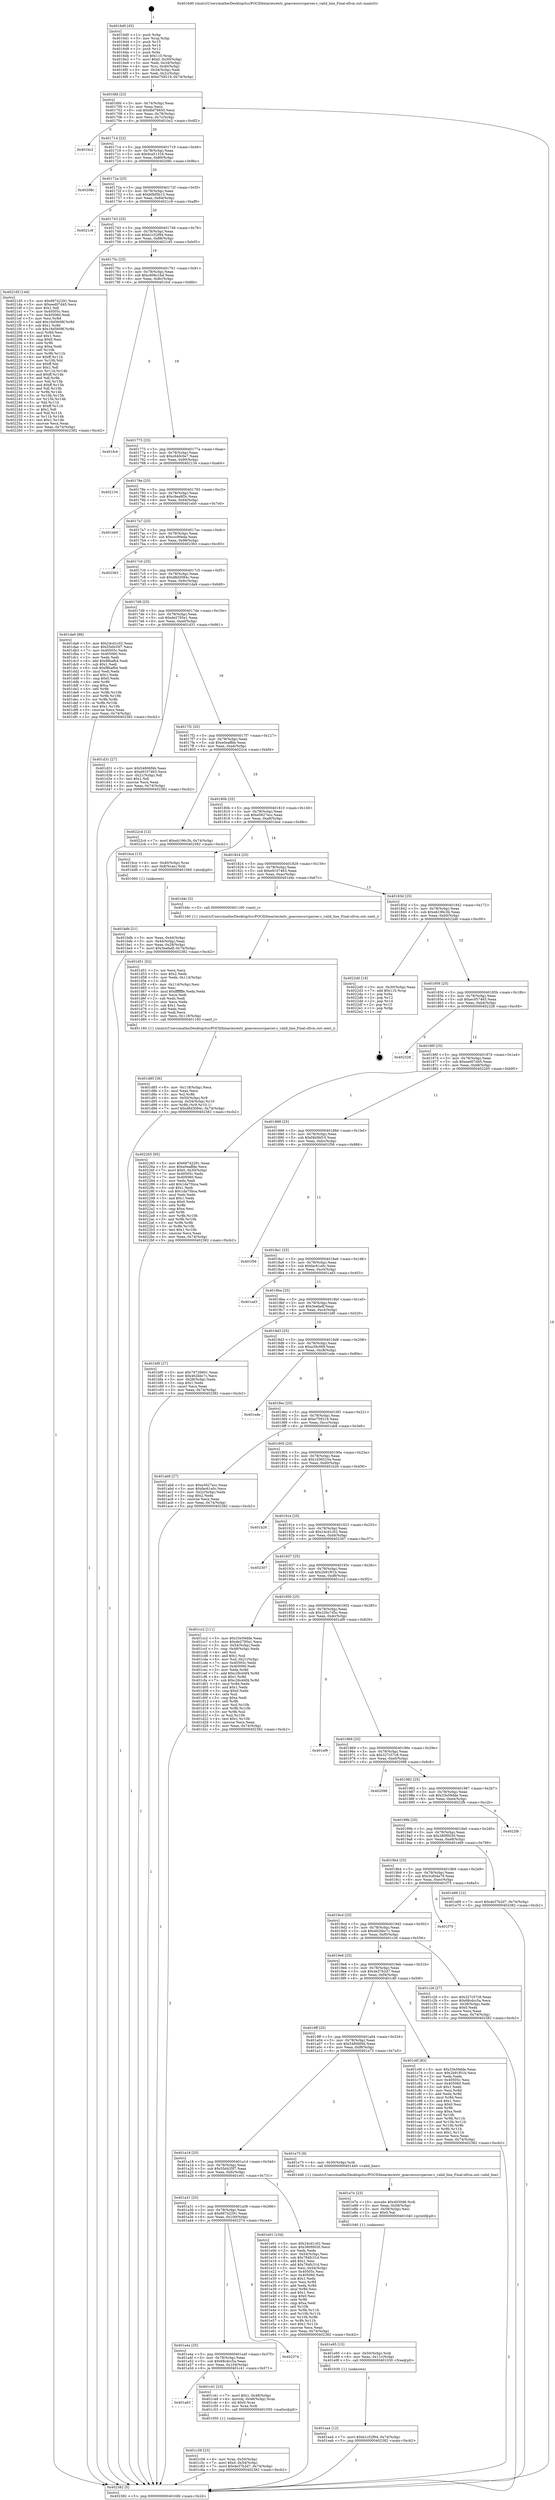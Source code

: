 digraph "0x4016d0" {
  label = "0x4016d0 (/mnt/c/Users/mathe/Desktop/tcc/POCII/binaries/extr_goaccesssrcparser.c_valid_line_Final-ollvm.out::main(0))"
  labelloc = "t"
  node[shape=record]

  Entry [label="",width=0.3,height=0.3,shape=circle,fillcolor=black,style=filled]
  "0x4016fd" [label="{
     0x4016fd [23]\l
     | [instrs]\l
     &nbsp;&nbsp;0x4016fd \<+3\>: mov -0x74(%rbp),%eax\l
     &nbsp;&nbsp;0x401700 \<+2\>: mov %eax,%ecx\l
     &nbsp;&nbsp;0x401702 \<+6\>: sub $0x8bf78650,%ecx\l
     &nbsp;&nbsp;0x401708 \<+3\>: mov %eax,-0x78(%rbp)\l
     &nbsp;&nbsp;0x40170b \<+3\>: mov %ecx,-0x7c(%rbp)\l
     &nbsp;&nbsp;0x40170e \<+6\>: je 0000000000401bc2 \<main+0x4f2\>\l
  }"]
  "0x401bc2" [label="{
     0x401bc2\l
  }", style=dashed]
  "0x401714" [label="{
     0x401714 [22]\l
     | [instrs]\l
     &nbsp;&nbsp;0x401714 \<+5\>: jmp 0000000000401719 \<main+0x49\>\l
     &nbsp;&nbsp;0x401719 \<+3\>: mov -0x78(%rbp),%eax\l
     &nbsp;&nbsp;0x40171c \<+5\>: sub $0x9ca51316,%eax\l
     &nbsp;&nbsp;0x401721 \<+3\>: mov %eax,-0x80(%rbp)\l
     &nbsp;&nbsp;0x401724 \<+6\>: je 000000000040208c \<main+0x9bc\>\l
  }"]
  Exit [label="",width=0.3,height=0.3,shape=circle,fillcolor=black,style=filled,peripheries=2]
  "0x40208c" [label="{
     0x40208c\l
  }", style=dashed]
  "0x40172a" [label="{
     0x40172a [25]\l
     | [instrs]\l
     &nbsp;&nbsp;0x40172a \<+5\>: jmp 000000000040172f \<main+0x5f\>\l
     &nbsp;&nbsp;0x40172f \<+3\>: mov -0x78(%rbp),%eax\l
     &nbsp;&nbsp;0x401732 \<+5\>: sub $0xb0bf5b13,%eax\l
     &nbsp;&nbsp;0x401737 \<+6\>: mov %eax,-0x84(%rbp)\l
     &nbsp;&nbsp;0x40173d \<+6\>: je 00000000004021c9 \<main+0xaf9\>\l
  }"]
  "0x401ea4" [label="{
     0x401ea4 [12]\l
     | [instrs]\l
     &nbsp;&nbsp;0x401ea4 \<+7\>: movl $0xb1c52f94,-0x74(%rbp)\l
     &nbsp;&nbsp;0x401eab \<+5\>: jmp 0000000000402382 \<main+0xcb2\>\l
  }"]
  "0x4021c9" [label="{
     0x4021c9\l
  }", style=dashed]
  "0x401743" [label="{
     0x401743 [25]\l
     | [instrs]\l
     &nbsp;&nbsp;0x401743 \<+5\>: jmp 0000000000401748 \<main+0x78\>\l
     &nbsp;&nbsp;0x401748 \<+3\>: mov -0x78(%rbp),%eax\l
     &nbsp;&nbsp;0x40174b \<+5\>: sub $0xb1c52f94,%eax\l
     &nbsp;&nbsp;0x401750 \<+6\>: mov %eax,-0x88(%rbp)\l
     &nbsp;&nbsp;0x401756 \<+6\>: je 00000000004021d5 \<main+0xb05\>\l
  }"]
  "0x401e95" [label="{
     0x401e95 [15]\l
     | [instrs]\l
     &nbsp;&nbsp;0x401e95 \<+4\>: mov -0x50(%rbp),%rdi\l
     &nbsp;&nbsp;0x401e99 \<+6\>: mov %eax,-0x11c(%rbp)\l
     &nbsp;&nbsp;0x401e9f \<+5\>: call 0000000000401030 \<free@plt\>\l
     | [calls]\l
     &nbsp;&nbsp;0x401030 \{1\} (unknown)\l
  }"]
  "0x4021d5" [label="{
     0x4021d5 [144]\l
     | [instrs]\l
     &nbsp;&nbsp;0x4021d5 \<+5\>: mov $0x68742291,%eax\l
     &nbsp;&nbsp;0x4021da \<+5\>: mov $0xeed07d45,%ecx\l
     &nbsp;&nbsp;0x4021df \<+2\>: mov $0x1,%dl\l
     &nbsp;&nbsp;0x4021e1 \<+7\>: mov 0x40505c,%esi\l
     &nbsp;&nbsp;0x4021e8 \<+7\>: mov 0x405060,%edi\l
     &nbsp;&nbsp;0x4021ef \<+3\>: mov %esi,%r8d\l
     &nbsp;&nbsp;0x4021f2 \<+7\>: add $0x16d5608f,%r8d\l
     &nbsp;&nbsp;0x4021f9 \<+4\>: sub $0x1,%r8d\l
     &nbsp;&nbsp;0x4021fd \<+7\>: sub $0x16d5608f,%r8d\l
     &nbsp;&nbsp;0x402204 \<+4\>: imul %r8d,%esi\l
     &nbsp;&nbsp;0x402208 \<+3\>: and $0x1,%esi\l
     &nbsp;&nbsp;0x40220b \<+3\>: cmp $0x0,%esi\l
     &nbsp;&nbsp;0x40220e \<+4\>: sete %r9b\l
     &nbsp;&nbsp;0x402212 \<+3\>: cmp $0xa,%edi\l
     &nbsp;&nbsp;0x402215 \<+4\>: setl %r10b\l
     &nbsp;&nbsp;0x402219 \<+3\>: mov %r9b,%r11b\l
     &nbsp;&nbsp;0x40221c \<+4\>: xor $0xff,%r11b\l
     &nbsp;&nbsp;0x402220 \<+3\>: mov %r10b,%bl\l
     &nbsp;&nbsp;0x402223 \<+3\>: xor $0xff,%bl\l
     &nbsp;&nbsp;0x402226 \<+3\>: xor $0x1,%dl\l
     &nbsp;&nbsp;0x402229 \<+3\>: mov %r11b,%r14b\l
     &nbsp;&nbsp;0x40222c \<+4\>: and $0xff,%r14b\l
     &nbsp;&nbsp;0x402230 \<+3\>: and %dl,%r9b\l
     &nbsp;&nbsp;0x402233 \<+3\>: mov %bl,%r15b\l
     &nbsp;&nbsp;0x402236 \<+4\>: and $0xff,%r15b\l
     &nbsp;&nbsp;0x40223a \<+3\>: and %dl,%r10b\l
     &nbsp;&nbsp;0x40223d \<+3\>: or %r9b,%r14b\l
     &nbsp;&nbsp;0x402240 \<+3\>: or %r10b,%r15b\l
     &nbsp;&nbsp;0x402243 \<+3\>: xor %r15b,%r14b\l
     &nbsp;&nbsp;0x402246 \<+3\>: or %bl,%r11b\l
     &nbsp;&nbsp;0x402249 \<+4\>: xor $0xff,%r11b\l
     &nbsp;&nbsp;0x40224d \<+3\>: or $0x1,%dl\l
     &nbsp;&nbsp;0x402250 \<+3\>: and %dl,%r11b\l
     &nbsp;&nbsp;0x402253 \<+3\>: or %r11b,%r14b\l
     &nbsp;&nbsp;0x402256 \<+4\>: test $0x1,%r14b\l
     &nbsp;&nbsp;0x40225a \<+3\>: cmovne %ecx,%eax\l
     &nbsp;&nbsp;0x40225d \<+3\>: mov %eax,-0x74(%rbp)\l
     &nbsp;&nbsp;0x402260 \<+5\>: jmp 0000000000402382 \<main+0xcb2\>\l
  }"]
  "0x40175c" [label="{
     0x40175c [25]\l
     | [instrs]\l
     &nbsp;&nbsp;0x40175c \<+5\>: jmp 0000000000401761 \<main+0x91\>\l
     &nbsp;&nbsp;0x401761 \<+3\>: mov -0x78(%rbp),%eax\l
     &nbsp;&nbsp;0x401764 \<+5\>: sub $0xc606c1bd,%eax\l
     &nbsp;&nbsp;0x401769 \<+6\>: mov %eax,-0x8c(%rbp)\l
     &nbsp;&nbsp;0x40176f \<+6\>: je 0000000000401fcd \<main+0x8fd\>\l
  }"]
  "0x401e7e" [label="{
     0x401e7e [23]\l
     | [instrs]\l
     &nbsp;&nbsp;0x401e7e \<+10\>: movabs $0x4030d6,%rdi\l
     &nbsp;&nbsp;0x401e88 \<+3\>: mov %eax,-0x58(%rbp)\l
     &nbsp;&nbsp;0x401e8b \<+3\>: mov -0x58(%rbp),%esi\l
     &nbsp;&nbsp;0x401e8e \<+2\>: mov $0x0,%al\l
     &nbsp;&nbsp;0x401e90 \<+5\>: call 0000000000401040 \<printf@plt\>\l
     | [calls]\l
     &nbsp;&nbsp;0x401040 \{1\} (unknown)\l
  }"]
  "0x401fcd" [label="{
     0x401fcd\l
  }", style=dashed]
  "0x401775" [label="{
     0x401775 [25]\l
     | [instrs]\l
     &nbsp;&nbsp;0x401775 \<+5\>: jmp 000000000040177a \<main+0xaa\>\l
     &nbsp;&nbsp;0x40177a \<+3\>: mov -0x78(%rbp),%eax\l
     &nbsp;&nbsp;0x40177d \<+5\>: sub $0xc640c0e7,%eax\l
     &nbsp;&nbsp;0x401782 \<+6\>: mov %eax,-0x90(%rbp)\l
     &nbsp;&nbsp;0x401788 \<+6\>: je 0000000000402134 \<main+0xa64\>\l
  }"]
  "0x401d85" [label="{
     0x401d85 [36]\l
     | [instrs]\l
     &nbsp;&nbsp;0x401d85 \<+6\>: mov -0x118(%rbp),%ecx\l
     &nbsp;&nbsp;0x401d8b \<+3\>: imul %eax,%ecx\l
     &nbsp;&nbsp;0x401d8e \<+3\>: mov %cl,%r8b\l
     &nbsp;&nbsp;0x401d91 \<+4\>: mov -0x50(%rbp),%r9\l
     &nbsp;&nbsp;0x401d95 \<+4\>: movslq -0x54(%rbp),%r10\l
     &nbsp;&nbsp;0x401d99 \<+4\>: mov %r8b,(%r9,%r10,1)\l
     &nbsp;&nbsp;0x401d9d \<+7\>: movl $0xd8d3084c,-0x74(%rbp)\l
     &nbsp;&nbsp;0x401da4 \<+5\>: jmp 0000000000402382 \<main+0xcb2\>\l
  }"]
  "0x402134" [label="{
     0x402134\l
  }", style=dashed]
  "0x40178e" [label="{
     0x40178e [25]\l
     | [instrs]\l
     &nbsp;&nbsp;0x40178e \<+5\>: jmp 0000000000401793 \<main+0xc3\>\l
     &nbsp;&nbsp;0x401793 \<+3\>: mov -0x78(%rbp),%eax\l
     &nbsp;&nbsp;0x401796 \<+5\>: sub $0xc9ea9f3c,%eax\l
     &nbsp;&nbsp;0x40179b \<+6\>: mov %eax,-0x94(%rbp)\l
     &nbsp;&nbsp;0x4017a1 \<+6\>: je 0000000000401eb0 \<main+0x7e0\>\l
  }"]
  "0x401d51" [label="{
     0x401d51 [52]\l
     | [instrs]\l
     &nbsp;&nbsp;0x401d51 \<+2\>: xor %ecx,%ecx\l
     &nbsp;&nbsp;0x401d53 \<+5\>: mov $0x2,%edx\l
     &nbsp;&nbsp;0x401d58 \<+6\>: mov %edx,-0x114(%rbp)\l
     &nbsp;&nbsp;0x401d5e \<+1\>: cltd\l
     &nbsp;&nbsp;0x401d5f \<+6\>: mov -0x114(%rbp),%esi\l
     &nbsp;&nbsp;0x401d65 \<+2\>: idiv %esi\l
     &nbsp;&nbsp;0x401d67 \<+6\>: imul $0xfffffffe,%edx,%edx\l
     &nbsp;&nbsp;0x401d6d \<+2\>: mov %ecx,%edi\l
     &nbsp;&nbsp;0x401d6f \<+2\>: sub %edx,%edi\l
     &nbsp;&nbsp;0x401d71 \<+2\>: mov %ecx,%edx\l
     &nbsp;&nbsp;0x401d73 \<+3\>: sub $0x1,%edx\l
     &nbsp;&nbsp;0x401d76 \<+2\>: add %edx,%edi\l
     &nbsp;&nbsp;0x401d78 \<+2\>: sub %edi,%ecx\l
     &nbsp;&nbsp;0x401d7a \<+6\>: mov %ecx,-0x118(%rbp)\l
     &nbsp;&nbsp;0x401d80 \<+5\>: call 0000000000401160 \<next_i\>\l
     | [calls]\l
     &nbsp;&nbsp;0x401160 \{1\} (/mnt/c/Users/mathe/Desktop/tcc/POCII/binaries/extr_goaccesssrcparser.c_valid_line_Final-ollvm.out::next_i)\l
  }"]
  "0x401eb0" [label="{
     0x401eb0\l
  }", style=dashed]
  "0x4017a7" [label="{
     0x4017a7 [25]\l
     | [instrs]\l
     &nbsp;&nbsp;0x4017a7 \<+5\>: jmp 00000000004017ac \<main+0xdc\>\l
     &nbsp;&nbsp;0x4017ac \<+3\>: mov -0x78(%rbp),%eax\l
     &nbsp;&nbsp;0x4017af \<+5\>: sub $0xccc90eda,%eax\l
     &nbsp;&nbsp;0x4017b4 \<+6\>: mov %eax,-0x98(%rbp)\l
     &nbsp;&nbsp;0x4017ba \<+6\>: je 0000000000402363 \<main+0xc93\>\l
  }"]
  "0x401c58" [label="{
     0x401c58 [23]\l
     | [instrs]\l
     &nbsp;&nbsp;0x401c58 \<+4\>: mov %rax,-0x50(%rbp)\l
     &nbsp;&nbsp;0x401c5c \<+7\>: movl $0x0,-0x54(%rbp)\l
     &nbsp;&nbsp;0x401c63 \<+7\>: movl $0x4e37b2d7,-0x74(%rbp)\l
     &nbsp;&nbsp;0x401c6a \<+5\>: jmp 0000000000402382 \<main+0xcb2\>\l
  }"]
  "0x402363" [label="{
     0x402363\l
  }", style=dashed]
  "0x4017c0" [label="{
     0x4017c0 [25]\l
     | [instrs]\l
     &nbsp;&nbsp;0x4017c0 \<+5\>: jmp 00000000004017c5 \<main+0xf5\>\l
     &nbsp;&nbsp;0x4017c5 \<+3\>: mov -0x78(%rbp),%eax\l
     &nbsp;&nbsp;0x4017c8 \<+5\>: sub $0xd8d3084c,%eax\l
     &nbsp;&nbsp;0x4017cd \<+6\>: mov %eax,-0x9c(%rbp)\l
     &nbsp;&nbsp;0x4017d3 \<+6\>: je 0000000000401da9 \<main+0x6d9\>\l
  }"]
  "0x401a63" [label="{
     0x401a63\l
  }", style=dashed]
  "0x401da9" [label="{
     0x401da9 [88]\l
     | [instrs]\l
     &nbsp;&nbsp;0x401da9 \<+5\>: mov $0x24cd1c02,%eax\l
     &nbsp;&nbsp;0x401dae \<+5\>: mov $0x55d435f7,%ecx\l
     &nbsp;&nbsp;0x401db3 \<+7\>: mov 0x40505c,%edx\l
     &nbsp;&nbsp;0x401dba \<+7\>: mov 0x405060,%esi\l
     &nbsp;&nbsp;0x401dc1 \<+2\>: mov %edx,%edi\l
     &nbsp;&nbsp;0x401dc3 \<+6\>: add $0xf8bafb4,%edi\l
     &nbsp;&nbsp;0x401dc9 \<+3\>: sub $0x1,%edi\l
     &nbsp;&nbsp;0x401dcc \<+6\>: sub $0xf8bafb4,%edi\l
     &nbsp;&nbsp;0x401dd2 \<+3\>: imul %edi,%edx\l
     &nbsp;&nbsp;0x401dd5 \<+3\>: and $0x1,%edx\l
     &nbsp;&nbsp;0x401dd8 \<+3\>: cmp $0x0,%edx\l
     &nbsp;&nbsp;0x401ddb \<+4\>: sete %r8b\l
     &nbsp;&nbsp;0x401ddf \<+3\>: cmp $0xa,%esi\l
     &nbsp;&nbsp;0x401de2 \<+4\>: setl %r9b\l
     &nbsp;&nbsp;0x401de6 \<+3\>: mov %r8b,%r10b\l
     &nbsp;&nbsp;0x401de9 \<+3\>: and %r9b,%r10b\l
     &nbsp;&nbsp;0x401dec \<+3\>: xor %r9b,%r8b\l
     &nbsp;&nbsp;0x401def \<+3\>: or %r8b,%r10b\l
     &nbsp;&nbsp;0x401df2 \<+4\>: test $0x1,%r10b\l
     &nbsp;&nbsp;0x401df6 \<+3\>: cmovne %ecx,%eax\l
     &nbsp;&nbsp;0x401df9 \<+3\>: mov %eax,-0x74(%rbp)\l
     &nbsp;&nbsp;0x401dfc \<+5\>: jmp 0000000000402382 \<main+0xcb2\>\l
  }"]
  "0x4017d9" [label="{
     0x4017d9 [25]\l
     | [instrs]\l
     &nbsp;&nbsp;0x4017d9 \<+5\>: jmp 00000000004017de \<main+0x10e\>\l
     &nbsp;&nbsp;0x4017de \<+3\>: mov -0x78(%rbp),%eax\l
     &nbsp;&nbsp;0x4017e1 \<+5\>: sub $0xde2795e1,%eax\l
     &nbsp;&nbsp;0x4017e6 \<+6\>: mov %eax,-0xa0(%rbp)\l
     &nbsp;&nbsp;0x4017ec \<+6\>: je 0000000000401d31 \<main+0x661\>\l
  }"]
  "0x401c41" [label="{
     0x401c41 [23]\l
     | [instrs]\l
     &nbsp;&nbsp;0x401c41 \<+7\>: movl $0x1,-0x48(%rbp)\l
     &nbsp;&nbsp;0x401c48 \<+4\>: movslq -0x48(%rbp),%rax\l
     &nbsp;&nbsp;0x401c4c \<+4\>: shl $0x0,%rax\l
     &nbsp;&nbsp;0x401c50 \<+3\>: mov %rax,%rdi\l
     &nbsp;&nbsp;0x401c53 \<+5\>: call 0000000000401050 \<malloc@plt\>\l
     | [calls]\l
     &nbsp;&nbsp;0x401050 \{1\} (unknown)\l
  }"]
  "0x401d31" [label="{
     0x401d31 [27]\l
     | [instrs]\l
     &nbsp;&nbsp;0x401d31 \<+5\>: mov $0x54806f4b,%eax\l
     &nbsp;&nbsp;0x401d36 \<+5\>: mov $0xe9107463,%ecx\l
     &nbsp;&nbsp;0x401d3b \<+3\>: mov -0x21(%rbp),%dl\l
     &nbsp;&nbsp;0x401d3e \<+3\>: test $0x1,%dl\l
     &nbsp;&nbsp;0x401d41 \<+3\>: cmovne %ecx,%eax\l
     &nbsp;&nbsp;0x401d44 \<+3\>: mov %eax,-0x74(%rbp)\l
     &nbsp;&nbsp;0x401d47 \<+5\>: jmp 0000000000402382 \<main+0xcb2\>\l
  }"]
  "0x4017f2" [label="{
     0x4017f2 [25]\l
     | [instrs]\l
     &nbsp;&nbsp;0x4017f2 \<+5\>: jmp 00000000004017f7 \<main+0x127\>\l
     &nbsp;&nbsp;0x4017f7 \<+3\>: mov -0x78(%rbp),%eax\l
     &nbsp;&nbsp;0x4017fa \<+5\>: sub $0xe0eaffde,%eax\l
     &nbsp;&nbsp;0x4017ff \<+6\>: mov %eax,-0xa4(%rbp)\l
     &nbsp;&nbsp;0x401805 \<+6\>: je 00000000004022c4 \<main+0xbf4\>\l
  }"]
  "0x401a4a" [label="{
     0x401a4a [25]\l
     | [instrs]\l
     &nbsp;&nbsp;0x401a4a \<+5\>: jmp 0000000000401a4f \<main+0x37f\>\l
     &nbsp;&nbsp;0x401a4f \<+3\>: mov -0x78(%rbp),%eax\l
     &nbsp;&nbsp;0x401a52 \<+5\>: sub $0x68cdcc5a,%eax\l
     &nbsp;&nbsp;0x401a57 \<+6\>: mov %eax,-0x104(%rbp)\l
     &nbsp;&nbsp;0x401a5d \<+6\>: je 0000000000401c41 \<main+0x571\>\l
  }"]
  "0x4022c4" [label="{
     0x4022c4 [12]\l
     | [instrs]\l
     &nbsp;&nbsp;0x4022c4 \<+7\>: movl $0xeb196c3b,-0x74(%rbp)\l
     &nbsp;&nbsp;0x4022cb \<+5\>: jmp 0000000000402382 \<main+0xcb2\>\l
  }"]
  "0x40180b" [label="{
     0x40180b [25]\l
     | [instrs]\l
     &nbsp;&nbsp;0x40180b \<+5\>: jmp 0000000000401810 \<main+0x140\>\l
     &nbsp;&nbsp;0x401810 \<+3\>: mov -0x78(%rbp),%eax\l
     &nbsp;&nbsp;0x401813 \<+5\>: sub $0xe5627ecc,%eax\l
     &nbsp;&nbsp;0x401818 \<+6\>: mov %eax,-0xa8(%rbp)\l
     &nbsp;&nbsp;0x40181e \<+6\>: je 0000000000401bce \<main+0x4fe\>\l
  }"]
  "0x402374" [label="{
     0x402374\l
  }", style=dashed]
  "0x401bce" [label="{
     0x401bce [13]\l
     | [instrs]\l
     &nbsp;&nbsp;0x401bce \<+4\>: mov -0x40(%rbp),%rax\l
     &nbsp;&nbsp;0x401bd2 \<+4\>: mov 0x8(%rax),%rdi\l
     &nbsp;&nbsp;0x401bd6 \<+5\>: call 0000000000401060 \<atoi@plt\>\l
     | [calls]\l
     &nbsp;&nbsp;0x401060 \{1\} (unknown)\l
  }"]
  "0x401824" [label="{
     0x401824 [25]\l
     | [instrs]\l
     &nbsp;&nbsp;0x401824 \<+5\>: jmp 0000000000401829 \<main+0x159\>\l
     &nbsp;&nbsp;0x401829 \<+3\>: mov -0x78(%rbp),%eax\l
     &nbsp;&nbsp;0x40182c \<+5\>: sub $0xe9107463,%eax\l
     &nbsp;&nbsp;0x401831 \<+6\>: mov %eax,-0xac(%rbp)\l
     &nbsp;&nbsp;0x401837 \<+6\>: je 0000000000401d4c \<main+0x67c\>\l
  }"]
  "0x401a31" [label="{
     0x401a31 [25]\l
     | [instrs]\l
     &nbsp;&nbsp;0x401a31 \<+5\>: jmp 0000000000401a36 \<main+0x366\>\l
     &nbsp;&nbsp;0x401a36 \<+3\>: mov -0x78(%rbp),%eax\l
     &nbsp;&nbsp;0x401a39 \<+5\>: sub $0x68742291,%eax\l
     &nbsp;&nbsp;0x401a3e \<+6\>: mov %eax,-0x100(%rbp)\l
     &nbsp;&nbsp;0x401a44 \<+6\>: je 0000000000402374 \<main+0xca4\>\l
  }"]
  "0x401d4c" [label="{
     0x401d4c [5]\l
     | [instrs]\l
     &nbsp;&nbsp;0x401d4c \<+5\>: call 0000000000401160 \<next_i\>\l
     | [calls]\l
     &nbsp;&nbsp;0x401160 \{1\} (/mnt/c/Users/mathe/Desktop/tcc/POCII/binaries/extr_goaccesssrcparser.c_valid_line_Final-ollvm.out::next_i)\l
  }"]
  "0x40183d" [label="{
     0x40183d [25]\l
     | [instrs]\l
     &nbsp;&nbsp;0x40183d \<+5\>: jmp 0000000000401842 \<main+0x172\>\l
     &nbsp;&nbsp;0x401842 \<+3\>: mov -0x78(%rbp),%eax\l
     &nbsp;&nbsp;0x401845 \<+5\>: sub $0xeb196c3b,%eax\l
     &nbsp;&nbsp;0x40184a \<+6\>: mov %eax,-0xb0(%rbp)\l
     &nbsp;&nbsp;0x401850 \<+6\>: je 00000000004022d0 \<main+0xc00\>\l
  }"]
  "0x401e01" [label="{
     0x401e01 [104]\l
     | [instrs]\l
     &nbsp;&nbsp;0x401e01 \<+5\>: mov $0x24cd1c02,%eax\l
     &nbsp;&nbsp;0x401e06 \<+5\>: mov $0x380f0030,%ecx\l
     &nbsp;&nbsp;0x401e0b \<+2\>: xor %edx,%edx\l
     &nbsp;&nbsp;0x401e0d \<+3\>: mov -0x54(%rbp),%esi\l
     &nbsp;&nbsp;0x401e10 \<+6\>: sub $0x784fc31d,%esi\l
     &nbsp;&nbsp;0x401e16 \<+3\>: add $0x1,%esi\l
     &nbsp;&nbsp;0x401e19 \<+6\>: add $0x784fc31d,%esi\l
     &nbsp;&nbsp;0x401e1f \<+3\>: mov %esi,-0x54(%rbp)\l
     &nbsp;&nbsp;0x401e22 \<+7\>: mov 0x40505c,%esi\l
     &nbsp;&nbsp;0x401e29 \<+7\>: mov 0x405060,%edi\l
     &nbsp;&nbsp;0x401e30 \<+3\>: sub $0x1,%edx\l
     &nbsp;&nbsp;0x401e33 \<+3\>: mov %esi,%r8d\l
     &nbsp;&nbsp;0x401e36 \<+3\>: add %edx,%r8d\l
     &nbsp;&nbsp;0x401e39 \<+4\>: imul %r8d,%esi\l
     &nbsp;&nbsp;0x401e3d \<+3\>: and $0x1,%esi\l
     &nbsp;&nbsp;0x401e40 \<+3\>: cmp $0x0,%esi\l
     &nbsp;&nbsp;0x401e43 \<+4\>: sete %r9b\l
     &nbsp;&nbsp;0x401e47 \<+3\>: cmp $0xa,%edi\l
     &nbsp;&nbsp;0x401e4a \<+4\>: setl %r10b\l
     &nbsp;&nbsp;0x401e4e \<+3\>: mov %r9b,%r11b\l
     &nbsp;&nbsp;0x401e51 \<+3\>: and %r10b,%r11b\l
     &nbsp;&nbsp;0x401e54 \<+3\>: xor %r10b,%r9b\l
     &nbsp;&nbsp;0x401e57 \<+3\>: or %r9b,%r11b\l
     &nbsp;&nbsp;0x401e5a \<+4\>: test $0x1,%r11b\l
     &nbsp;&nbsp;0x401e5e \<+3\>: cmovne %ecx,%eax\l
     &nbsp;&nbsp;0x401e61 \<+3\>: mov %eax,-0x74(%rbp)\l
     &nbsp;&nbsp;0x401e64 \<+5\>: jmp 0000000000402382 \<main+0xcb2\>\l
  }"]
  "0x4022d0" [label="{
     0x4022d0 [19]\l
     | [instrs]\l
     &nbsp;&nbsp;0x4022d0 \<+3\>: mov -0x30(%rbp),%eax\l
     &nbsp;&nbsp;0x4022d3 \<+7\>: add $0x110,%rsp\l
     &nbsp;&nbsp;0x4022da \<+1\>: pop %rbx\l
     &nbsp;&nbsp;0x4022db \<+2\>: pop %r12\l
     &nbsp;&nbsp;0x4022dd \<+2\>: pop %r14\l
     &nbsp;&nbsp;0x4022df \<+2\>: pop %r15\l
     &nbsp;&nbsp;0x4022e1 \<+1\>: pop %rbp\l
     &nbsp;&nbsp;0x4022e2 \<+1\>: ret\l
  }"]
  "0x401856" [label="{
     0x401856 [25]\l
     | [instrs]\l
     &nbsp;&nbsp;0x401856 \<+5\>: jmp 000000000040185b \<main+0x18b\>\l
     &nbsp;&nbsp;0x40185b \<+3\>: mov -0x78(%rbp),%eax\l
     &nbsp;&nbsp;0x40185e \<+5\>: sub $0xec057465,%eax\l
     &nbsp;&nbsp;0x401863 \<+6\>: mov %eax,-0xb4(%rbp)\l
     &nbsp;&nbsp;0x401869 \<+6\>: je 0000000000402328 \<main+0xc58\>\l
  }"]
  "0x401a18" [label="{
     0x401a18 [25]\l
     | [instrs]\l
     &nbsp;&nbsp;0x401a18 \<+5\>: jmp 0000000000401a1d \<main+0x34d\>\l
     &nbsp;&nbsp;0x401a1d \<+3\>: mov -0x78(%rbp),%eax\l
     &nbsp;&nbsp;0x401a20 \<+5\>: sub $0x55d435f7,%eax\l
     &nbsp;&nbsp;0x401a25 \<+6\>: mov %eax,-0xfc(%rbp)\l
     &nbsp;&nbsp;0x401a2b \<+6\>: je 0000000000401e01 \<main+0x731\>\l
  }"]
  "0x402328" [label="{
     0x402328\l
  }", style=dashed]
  "0x40186f" [label="{
     0x40186f [25]\l
     | [instrs]\l
     &nbsp;&nbsp;0x40186f \<+5\>: jmp 0000000000401874 \<main+0x1a4\>\l
     &nbsp;&nbsp;0x401874 \<+3\>: mov -0x78(%rbp),%eax\l
     &nbsp;&nbsp;0x401877 \<+5\>: sub $0xeed07d45,%eax\l
     &nbsp;&nbsp;0x40187c \<+6\>: mov %eax,-0xb8(%rbp)\l
     &nbsp;&nbsp;0x401882 \<+6\>: je 0000000000402265 \<main+0xb95\>\l
  }"]
  "0x401e75" [label="{
     0x401e75 [9]\l
     | [instrs]\l
     &nbsp;&nbsp;0x401e75 \<+4\>: mov -0x50(%rbp),%rdi\l
     &nbsp;&nbsp;0x401e79 \<+5\>: call 0000000000401440 \<valid_line\>\l
     | [calls]\l
     &nbsp;&nbsp;0x401440 \{1\} (/mnt/c/Users/mathe/Desktop/tcc/POCII/binaries/extr_goaccesssrcparser.c_valid_line_Final-ollvm.out::valid_line)\l
  }"]
  "0x402265" [label="{
     0x402265 [95]\l
     | [instrs]\l
     &nbsp;&nbsp;0x402265 \<+5\>: mov $0x68742291,%eax\l
     &nbsp;&nbsp;0x40226a \<+5\>: mov $0xe0eaffde,%ecx\l
     &nbsp;&nbsp;0x40226f \<+7\>: movl $0x0,-0x30(%rbp)\l
     &nbsp;&nbsp;0x402276 \<+7\>: mov 0x40505c,%edx\l
     &nbsp;&nbsp;0x40227d \<+7\>: mov 0x405060,%esi\l
     &nbsp;&nbsp;0x402284 \<+2\>: mov %edx,%edi\l
     &nbsp;&nbsp;0x402286 \<+6\>: add $0x1da75bca,%edi\l
     &nbsp;&nbsp;0x40228c \<+3\>: sub $0x1,%edi\l
     &nbsp;&nbsp;0x40228f \<+6\>: sub $0x1da75bca,%edi\l
     &nbsp;&nbsp;0x402295 \<+3\>: imul %edi,%edx\l
     &nbsp;&nbsp;0x402298 \<+3\>: and $0x1,%edx\l
     &nbsp;&nbsp;0x40229b \<+3\>: cmp $0x0,%edx\l
     &nbsp;&nbsp;0x40229e \<+4\>: sete %r8b\l
     &nbsp;&nbsp;0x4022a2 \<+3\>: cmp $0xa,%esi\l
     &nbsp;&nbsp;0x4022a5 \<+4\>: setl %r9b\l
     &nbsp;&nbsp;0x4022a9 \<+3\>: mov %r8b,%r10b\l
     &nbsp;&nbsp;0x4022ac \<+3\>: and %r9b,%r10b\l
     &nbsp;&nbsp;0x4022af \<+3\>: xor %r9b,%r8b\l
     &nbsp;&nbsp;0x4022b2 \<+3\>: or %r8b,%r10b\l
     &nbsp;&nbsp;0x4022b5 \<+4\>: test $0x1,%r10b\l
     &nbsp;&nbsp;0x4022b9 \<+3\>: cmovne %ecx,%eax\l
     &nbsp;&nbsp;0x4022bc \<+3\>: mov %eax,-0x74(%rbp)\l
     &nbsp;&nbsp;0x4022bf \<+5\>: jmp 0000000000402382 \<main+0xcb2\>\l
  }"]
  "0x401888" [label="{
     0x401888 [25]\l
     | [instrs]\l
     &nbsp;&nbsp;0x401888 \<+5\>: jmp 000000000040188d \<main+0x1bd\>\l
     &nbsp;&nbsp;0x40188d \<+3\>: mov -0x78(%rbp),%eax\l
     &nbsp;&nbsp;0x401890 \<+5\>: sub $0xf4b0bf10,%eax\l
     &nbsp;&nbsp;0x401895 \<+6\>: mov %eax,-0xbc(%rbp)\l
     &nbsp;&nbsp;0x40189b \<+6\>: je 0000000000401f56 \<main+0x886\>\l
  }"]
  "0x4019ff" [label="{
     0x4019ff [25]\l
     | [instrs]\l
     &nbsp;&nbsp;0x4019ff \<+5\>: jmp 0000000000401a04 \<main+0x334\>\l
     &nbsp;&nbsp;0x401a04 \<+3\>: mov -0x78(%rbp),%eax\l
     &nbsp;&nbsp;0x401a07 \<+5\>: sub $0x54806f4b,%eax\l
     &nbsp;&nbsp;0x401a0c \<+6\>: mov %eax,-0xf8(%rbp)\l
     &nbsp;&nbsp;0x401a12 \<+6\>: je 0000000000401e75 \<main+0x7a5\>\l
  }"]
  "0x401f56" [label="{
     0x401f56\l
  }", style=dashed]
  "0x4018a1" [label="{
     0x4018a1 [25]\l
     | [instrs]\l
     &nbsp;&nbsp;0x4018a1 \<+5\>: jmp 00000000004018a6 \<main+0x1d6\>\l
     &nbsp;&nbsp;0x4018a6 \<+3\>: mov -0x78(%rbp),%eax\l
     &nbsp;&nbsp;0x4018a9 \<+5\>: sub $0xfac61a0c,%eax\l
     &nbsp;&nbsp;0x4018ae \<+6\>: mov %eax,-0xc0(%rbp)\l
     &nbsp;&nbsp;0x4018b4 \<+6\>: je 0000000000401ad3 \<main+0x403\>\l
  }"]
  "0x401c6f" [label="{
     0x401c6f [83]\l
     | [instrs]\l
     &nbsp;&nbsp;0x401c6f \<+5\>: mov $0x33e59dde,%eax\l
     &nbsp;&nbsp;0x401c74 \<+5\>: mov $0x2b91f01b,%ecx\l
     &nbsp;&nbsp;0x401c79 \<+2\>: xor %edx,%edx\l
     &nbsp;&nbsp;0x401c7b \<+7\>: mov 0x40505c,%esi\l
     &nbsp;&nbsp;0x401c82 \<+7\>: mov 0x405060,%edi\l
     &nbsp;&nbsp;0x401c89 \<+3\>: sub $0x1,%edx\l
     &nbsp;&nbsp;0x401c8c \<+3\>: mov %esi,%r8d\l
     &nbsp;&nbsp;0x401c8f \<+3\>: add %edx,%r8d\l
     &nbsp;&nbsp;0x401c92 \<+4\>: imul %r8d,%esi\l
     &nbsp;&nbsp;0x401c96 \<+3\>: and $0x1,%esi\l
     &nbsp;&nbsp;0x401c99 \<+3\>: cmp $0x0,%esi\l
     &nbsp;&nbsp;0x401c9c \<+4\>: sete %r9b\l
     &nbsp;&nbsp;0x401ca0 \<+3\>: cmp $0xa,%edi\l
     &nbsp;&nbsp;0x401ca3 \<+4\>: setl %r10b\l
     &nbsp;&nbsp;0x401ca7 \<+3\>: mov %r9b,%r11b\l
     &nbsp;&nbsp;0x401caa \<+3\>: and %r10b,%r11b\l
     &nbsp;&nbsp;0x401cad \<+3\>: xor %r10b,%r9b\l
     &nbsp;&nbsp;0x401cb0 \<+3\>: or %r9b,%r11b\l
     &nbsp;&nbsp;0x401cb3 \<+4\>: test $0x1,%r11b\l
     &nbsp;&nbsp;0x401cb7 \<+3\>: cmovne %ecx,%eax\l
     &nbsp;&nbsp;0x401cba \<+3\>: mov %eax,-0x74(%rbp)\l
     &nbsp;&nbsp;0x401cbd \<+5\>: jmp 0000000000402382 \<main+0xcb2\>\l
  }"]
  "0x401ad3" [label="{
     0x401ad3\l
  }", style=dashed]
  "0x4018ba" [label="{
     0x4018ba [25]\l
     | [instrs]\l
     &nbsp;&nbsp;0x4018ba \<+5\>: jmp 00000000004018bf \<main+0x1ef\>\l
     &nbsp;&nbsp;0x4018bf \<+3\>: mov -0x78(%rbp),%eax\l
     &nbsp;&nbsp;0x4018c2 \<+5\>: sub $0x3eefadf,%eax\l
     &nbsp;&nbsp;0x4018c7 \<+6\>: mov %eax,-0xc4(%rbp)\l
     &nbsp;&nbsp;0x4018cd \<+6\>: je 0000000000401bf0 \<main+0x520\>\l
  }"]
  "0x4019e6" [label="{
     0x4019e6 [25]\l
     | [instrs]\l
     &nbsp;&nbsp;0x4019e6 \<+5\>: jmp 00000000004019eb \<main+0x31b\>\l
     &nbsp;&nbsp;0x4019eb \<+3\>: mov -0x78(%rbp),%eax\l
     &nbsp;&nbsp;0x4019ee \<+5\>: sub $0x4e37b2d7,%eax\l
     &nbsp;&nbsp;0x4019f3 \<+6\>: mov %eax,-0xf4(%rbp)\l
     &nbsp;&nbsp;0x4019f9 \<+6\>: je 0000000000401c6f \<main+0x59f\>\l
  }"]
  "0x401bf0" [label="{
     0x401bf0 [27]\l
     | [instrs]\l
     &nbsp;&nbsp;0x401bf0 \<+5\>: mov $0x79726601,%eax\l
     &nbsp;&nbsp;0x401bf5 \<+5\>: mov $0x462bbc7c,%ecx\l
     &nbsp;&nbsp;0x401bfa \<+3\>: mov -0x28(%rbp),%edx\l
     &nbsp;&nbsp;0x401bfd \<+3\>: cmp $0x1,%edx\l
     &nbsp;&nbsp;0x401c00 \<+3\>: cmovl %ecx,%eax\l
     &nbsp;&nbsp;0x401c03 \<+3\>: mov %eax,-0x74(%rbp)\l
     &nbsp;&nbsp;0x401c06 \<+5\>: jmp 0000000000402382 \<main+0xcb2\>\l
  }"]
  "0x4018d3" [label="{
     0x4018d3 [25]\l
     | [instrs]\l
     &nbsp;&nbsp;0x4018d3 \<+5\>: jmp 00000000004018d8 \<main+0x208\>\l
     &nbsp;&nbsp;0x4018d8 \<+3\>: mov -0x78(%rbp),%eax\l
     &nbsp;&nbsp;0x4018db \<+5\>: sub $0xa39c069,%eax\l
     &nbsp;&nbsp;0x4018e0 \<+6\>: mov %eax,-0xc8(%rbp)\l
     &nbsp;&nbsp;0x4018e6 \<+6\>: je 0000000000401ede \<main+0x80e\>\l
  }"]
  "0x401c26" [label="{
     0x401c26 [27]\l
     | [instrs]\l
     &nbsp;&nbsp;0x401c26 \<+5\>: mov $0x327c57c8,%eax\l
     &nbsp;&nbsp;0x401c2b \<+5\>: mov $0x68cdcc5a,%ecx\l
     &nbsp;&nbsp;0x401c30 \<+3\>: mov -0x28(%rbp),%edx\l
     &nbsp;&nbsp;0x401c33 \<+3\>: cmp $0x0,%edx\l
     &nbsp;&nbsp;0x401c36 \<+3\>: cmove %ecx,%eax\l
     &nbsp;&nbsp;0x401c39 \<+3\>: mov %eax,-0x74(%rbp)\l
     &nbsp;&nbsp;0x401c3c \<+5\>: jmp 0000000000402382 \<main+0xcb2\>\l
  }"]
  "0x401ede" [label="{
     0x401ede\l
  }", style=dashed]
  "0x4018ec" [label="{
     0x4018ec [25]\l
     | [instrs]\l
     &nbsp;&nbsp;0x4018ec \<+5\>: jmp 00000000004018f1 \<main+0x221\>\l
     &nbsp;&nbsp;0x4018f1 \<+3\>: mov -0x78(%rbp),%eax\l
     &nbsp;&nbsp;0x4018f4 \<+5\>: sub $0xe759219,%eax\l
     &nbsp;&nbsp;0x4018f9 \<+6\>: mov %eax,-0xcc(%rbp)\l
     &nbsp;&nbsp;0x4018ff \<+6\>: je 0000000000401ab8 \<main+0x3e8\>\l
  }"]
  "0x4019cd" [label="{
     0x4019cd [25]\l
     | [instrs]\l
     &nbsp;&nbsp;0x4019cd \<+5\>: jmp 00000000004019d2 \<main+0x302\>\l
     &nbsp;&nbsp;0x4019d2 \<+3\>: mov -0x78(%rbp),%eax\l
     &nbsp;&nbsp;0x4019d5 \<+5\>: sub $0x462bbc7c,%eax\l
     &nbsp;&nbsp;0x4019da \<+6\>: mov %eax,-0xf0(%rbp)\l
     &nbsp;&nbsp;0x4019e0 \<+6\>: je 0000000000401c26 \<main+0x556\>\l
  }"]
  "0x401ab8" [label="{
     0x401ab8 [27]\l
     | [instrs]\l
     &nbsp;&nbsp;0x401ab8 \<+5\>: mov $0xe5627ecc,%eax\l
     &nbsp;&nbsp;0x401abd \<+5\>: mov $0xfac61a0c,%ecx\l
     &nbsp;&nbsp;0x401ac2 \<+3\>: mov -0x2c(%rbp),%edx\l
     &nbsp;&nbsp;0x401ac5 \<+3\>: cmp $0x2,%edx\l
     &nbsp;&nbsp;0x401ac8 \<+3\>: cmovne %ecx,%eax\l
     &nbsp;&nbsp;0x401acb \<+3\>: mov %eax,-0x74(%rbp)\l
     &nbsp;&nbsp;0x401ace \<+5\>: jmp 0000000000402382 \<main+0xcb2\>\l
  }"]
  "0x401905" [label="{
     0x401905 [25]\l
     | [instrs]\l
     &nbsp;&nbsp;0x401905 \<+5\>: jmp 000000000040190a \<main+0x23a\>\l
     &nbsp;&nbsp;0x40190a \<+3\>: mov -0x78(%rbp),%eax\l
     &nbsp;&nbsp;0x40190d \<+5\>: sub $0x1d36510a,%eax\l
     &nbsp;&nbsp;0x401912 \<+6\>: mov %eax,-0xd0(%rbp)\l
     &nbsp;&nbsp;0x401918 \<+6\>: je 0000000000401b26 \<main+0x456\>\l
  }"]
  "0x402382" [label="{
     0x402382 [5]\l
     | [instrs]\l
     &nbsp;&nbsp;0x402382 \<+5\>: jmp 00000000004016fd \<main+0x2d\>\l
  }"]
  "0x4016d0" [label="{
     0x4016d0 [45]\l
     | [instrs]\l
     &nbsp;&nbsp;0x4016d0 \<+1\>: push %rbp\l
     &nbsp;&nbsp;0x4016d1 \<+3\>: mov %rsp,%rbp\l
     &nbsp;&nbsp;0x4016d4 \<+2\>: push %r15\l
     &nbsp;&nbsp;0x4016d6 \<+2\>: push %r14\l
     &nbsp;&nbsp;0x4016d8 \<+2\>: push %r12\l
     &nbsp;&nbsp;0x4016da \<+1\>: push %rbx\l
     &nbsp;&nbsp;0x4016db \<+7\>: sub $0x110,%rsp\l
     &nbsp;&nbsp;0x4016e2 \<+7\>: movl $0x0,-0x30(%rbp)\l
     &nbsp;&nbsp;0x4016e9 \<+3\>: mov %edi,-0x34(%rbp)\l
     &nbsp;&nbsp;0x4016ec \<+4\>: mov %rsi,-0x40(%rbp)\l
     &nbsp;&nbsp;0x4016f0 \<+3\>: mov -0x34(%rbp),%edi\l
     &nbsp;&nbsp;0x4016f3 \<+3\>: mov %edi,-0x2c(%rbp)\l
     &nbsp;&nbsp;0x4016f6 \<+7\>: movl $0xe759219,-0x74(%rbp)\l
  }"]
  "0x401bdb" [label="{
     0x401bdb [21]\l
     | [instrs]\l
     &nbsp;&nbsp;0x401bdb \<+3\>: mov %eax,-0x44(%rbp)\l
     &nbsp;&nbsp;0x401bde \<+3\>: mov -0x44(%rbp),%eax\l
     &nbsp;&nbsp;0x401be1 \<+3\>: mov %eax,-0x28(%rbp)\l
     &nbsp;&nbsp;0x401be4 \<+7\>: movl $0x3eefadf,-0x74(%rbp)\l
     &nbsp;&nbsp;0x401beb \<+5\>: jmp 0000000000402382 \<main+0xcb2\>\l
  }"]
  "0x401f75" [label="{
     0x401f75\l
  }", style=dashed]
  "0x401b26" [label="{
     0x401b26\l
  }", style=dashed]
  "0x40191e" [label="{
     0x40191e [25]\l
     | [instrs]\l
     &nbsp;&nbsp;0x40191e \<+5\>: jmp 0000000000401923 \<main+0x253\>\l
     &nbsp;&nbsp;0x401923 \<+3\>: mov -0x78(%rbp),%eax\l
     &nbsp;&nbsp;0x401926 \<+5\>: sub $0x24cd1c02,%eax\l
     &nbsp;&nbsp;0x40192b \<+6\>: mov %eax,-0xd4(%rbp)\l
     &nbsp;&nbsp;0x401931 \<+6\>: je 0000000000402307 \<main+0xc37\>\l
  }"]
  "0x4019b4" [label="{
     0x4019b4 [25]\l
     | [instrs]\l
     &nbsp;&nbsp;0x4019b4 \<+5\>: jmp 00000000004019b9 \<main+0x2e9\>\l
     &nbsp;&nbsp;0x4019b9 \<+3\>: mov -0x78(%rbp),%eax\l
     &nbsp;&nbsp;0x4019bc \<+5\>: sub $0x3cd04a79,%eax\l
     &nbsp;&nbsp;0x4019c1 \<+6\>: mov %eax,-0xec(%rbp)\l
     &nbsp;&nbsp;0x4019c7 \<+6\>: je 0000000000401f75 \<main+0x8a5\>\l
  }"]
  "0x402307" [label="{
     0x402307\l
  }", style=dashed]
  "0x401937" [label="{
     0x401937 [25]\l
     | [instrs]\l
     &nbsp;&nbsp;0x401937 \<+5\>: jmp 000000000040193c \<main+0x26c\>\l
     &nbsp;&nbsp;0x40193c \<+3\>: mov -0x78(%rbp),%eax\l
     &nbsp;&nbsp;0x40193f \<+5\>: sub $0x2b91f01b,%eax\l
     &nbsp;&nbsp;0x401944 \<+6\>: mov %eax,-0xd8(%rbp)\l
     &nbsp;&nbsp;0x40194a \<+6\>: je 0000000000401cc2 \<main+0x5f2\>\l
  }"]
  "0x401e69" [label="{
     0x401e69 [12]\l
     | [instrs]\l
     &nbsp;&nbsp;0x401e69 \<+7\>: movl $0x4e37b2d7,-0x74(%rbp)\l
     &nbsp;&nbsp;0x401e70 \<+5\>: jmp 0000000000402382 \<main+0xcb2\>\l
  }"]
  "0x401cc2" [label="{
     0x401cc2 [111]\l
     | [instrs]\l
     &nbsp;&nbsp;0x401cc2 \<+5\>: mov $0x33e59dde,%eax\l
     &nbsp;&nbsp;0x401cc7 \<+5\>: mov $0xde2795e1,%ecx\l
     &nbsp;&nbsp;0x401ccc \<+3\>: mov -0x54(%rbp),%edx\l
     &nbsp;&nbsp;0x401ccf \<+3\>: cmp -0x48(%rbp),%edx\l
     &nbsp;&nbsp;0x401cd2 \<+4\>: setl %sil\l
     &nbsp;&nbsp;0x401cd6 \<+4\>: and $0x1,%sil\l
     &nbsp;&nbsp;0x401cda \<+4\>: mov %sil,-0x21(%rbp)\l
     &nbsp;&nbsp;0x401cde \<+7\>: mov 0x40505c,%edx\l
     &nbsp;&nbsp;0x401ce5 \<+7\>: mov 0x405060,%edi\l
     &nbsp;&nbsp;0x401cec \<+3\>: mov %edx,%r8d\l
     &nbsp;&nbsp;0x401cef \<+7\>: add $0xc26cd4f4,%r8d\l
     &nbsp;&nbsp;0x401cf6 \<+4\>: sub $0x1,%r8d\l
     &nbsp;&nbsp;0x401cfa \<+7\>: sub $0xc26cd4f4,%r8d\l
     &nbsp;&nbsp;0x401d01 \<+4\>: imul %r8d,%edx\l
     &nbsp;&nbsp;0x401d05 \<+3\>: and $0x1,%edx\l
     &nbsp;&nbsp;0x401d08 \<+3\>: cmp $0x0,%edx\l
     &nbsp;&nbsp;0x401d0b \<+4\>: sete %sil\l
     &nbsp;&nbsp;0x401d0f \<+3\>: cmp $0xa,%edi\l
     &nbsp;&nbsp;0x401d12 \<+4\>: setl %r9b\l
     &nbsp;&nbsp;0x401d16 \<+3\>: mov %sil,%r10b\l
     &nbsp;&nbsp;0x401d19 \<+3\>: and %r9b,%r10b\l
     &nbsp;&nbsp;0x401d1c \<+3\>: xor %r9b,%sil\l
     &nbsp;&nbsp;0x401d1f \<+3\>: or %sil,%r10b\l
     &nbsp;&nbsp;0x401d22 \<+4\>: test $0x1,%r10b\l
     &nbsp;&nbsp;0x401d26 \<+3\>: cmovne %ecx,%eax\l
     &nbsp;&nbsp;0x401d29 \<+3\>: mov %eax,-0x74(%rbp)\l
     &nbsp;&nbsp;0x401d2c \<+5\>: jmp 0000000000402382 \<main+0xcb2\>\l
  }"]
  "0x401950" [label="{
     0x401950 [25]\l
     | [instrs]\l
     &nbsp;&nbsp;0x401950 \<+5\>: jmp 0000000000401955 \<main+0x285\>\l
     &nbsp;&nbsp;0x401955 \<+3\>: mov -0x78(%rbp),%eax\l
     &nbsp;&nbsp;0x401958 \<+5\>: sub $0x326c7d5c,%eax\l
     &nbsp;&nbsp;0x40195d \<+6\>: mov %eax,-0xdc(%rbp)\l
     &nbsp;&nbsp;0x401963 \<+6\>: je 0000000000401ef9 \<main+0x829\>\l
  }"]
  "0x40199b" [label="{
     0x40199b [25]\l
     | [instrs]\l
     &nbsp;&nbsp;0x40199b \<+5\>: jmp 00000000004019a0 \<main+0x2d0\>\l
     &nbsp;&nbsp;0x4019a0 \<+3\>: mov -0x78(%rbp),%eax\l
     &nbsp;&nbsp;0x4019a3 \<+5\>: sub $0x380f0030,%eax\l
     &nbsp;&nbsp;0x4019a8 \<+6\>: mov %eax,-0xe8(%rbp)\l
     &nbsp;&nbsp;0x4019ae \<+6\>: je 0000000000401e69 \<main+0x799\>\l
  }"]
  "0x401ef9" [label="{
     0x401ef9\l
  }", style=dashed]
  "0x401969" [label="{
     0x401969 [25]\l
     | [instrs]\l
     &nbsp;&nbsp;0x401969 \<+5\>: jmp 000000000040196e \<main+0x29e\>\l
     &nbsp;&nbsp;0x40196e \<+3\>: mov -0x78(%rbp),%eax\l
     &nbsp;&nbsp;0x401971 \<+5\>: sub $0x327c57c8,%eax\l
     &nbsp;&nbsp;0x401976 \<+6\>: mov %eax,-0xe0(%rbp)\l
     &nbsp;&nbsp;0x40197c \<+6\>: je 0000000000402098 \<main+0x9c8\>\l
  }"]
  "0x4022fb" [label="{
     0x4022fb\l
  }", style=dashed]
  "0x402098" [label="{
     0x402098\l
  }", style=dashed]
  "0x401982" [label="{
     0x401982 [25]\l
     | [instrs]\l
     &nbsp;&nbsp;0x401982 \<+5\>: jmp 0000000000401987 \<main+0x2b7\>\l
     &nbsp;&nbsp;0x401987 \<+3\>: mov -0x78(%rbp),%eax\l
     &nbsp;&nbsp;0x40198a \<+5\>: sub $0x33e59dde,%eax\l
     &nbsp;&nbsp;0x40198f \<+6\>: mov %eax,-0xe4(%rbp)\l
     &nbsp;&nbsp;0x401995 \<+6\>: je 00000000004022fb \<main+0xc2b\>\l
  }"]
  Entry -> "0x4016d0" [label=" 1"]
  "0x4016fd" -> "0x401bc2" [label=" 0"]
  "0x4016fd" -> "0x401714" [label=" 20"]
  "0x4022d0" -> Exit [label=" 1"]
  "0x401714" -> "0x40208c" [label=" 0"]
  "0x401714" -> "0x40172a" [label=" 20"]
  "0x4022c4" -> "0x402382" [label=" 1"]
  "0x40172a" -> "0x4021c9" [label=" 0"]
  "0x40172a" -> "0x401743" [label=" 20"]
  "0x402265" -> "0x402382" [label=" 1"]
  "0x401743" -> "0x4021d5" [label=" 1"]
  "0x401743" -> "0x40175c" [label=" 19"]
  "0x4021d5" -> "0x402382" [label=" 1"]
  "0x40175c" -> "0x401fcd" [label=" 0"]
  "0x40175c" -> "0x401775" [label=" 19"]
  "0x401ea4" -> "0x402382" [label=" 1"]
  "0x401775" -> "0x402134" [label=" 0"]
  "0x401775" -> "0x40178e" [label=" 19"]
  "0x401e95" -> "0x401ea4" [label=" 1"]
  "0x40178e" -> "0x401eb0" [label=" 0"]
  "0x40178e" -> "0x4017a7" [label=" 19"]
  "0x401e7e" -> "0x401e95" [label=" 1"]
  "0x4017a7" -> "0x402363" [label=" 0"]
  "0x4017a7" -> "0x4017c0" [label=" 19"]
  "0x401e75" -> "0x401e7e" [label=" 1"]
  "0x4017c0" -> "0x401da9" [label=" 1"]
  "0x4017c0" -> "0x4017d9" [label=" 18"]
  "0x401e69" -> "0x402382" [label=" 1"]
  "0x4017d9" -> "0x401d31" [label=" 2"]
  "0x4017d9" -> "0x4017f2" [label=" 16"]
  "0x401e01" -> "0x402382" [label=" 1"]
  "0x4017f2" -> "0x4022c4" [label=" 1"]
  "0x4017f2" -> "0x40180b" [label=" 15"]
  "0x401d85" -> "0x402382" [label=" 1"]
  "0x40180b" -> "0x401bce" [label=" 1"]
  "0x40180b" -> "0x401824" [label=" 14"]
  "0x401d51" -> "0x401d85" [label=" 1"]
  "0x401824" -> "0x401d4c" [label=" 1"]
  "0x401824" -> "0x40183d" [label=" 13"]
  "0x401d31" -> "0x402382" [label=" 2"]
  "0x40183d" -> "0x4022d0" [label=" 1"]
  "0x40183d" -> "0x401856" [label=" 12"]
  "0x401cc2" -> "0x402382" [label=" 2"]
  "0x401856" -> "0x402328" [label=" 0"]
  "0x401856" -> "0x40186f" [label=" 12"]
  "0x401c58" -> "0x402382" [label=" 1"]
  "0x40186f" -> "0x402265" [label=" 1"]
  "0x40186f" -> "0x401888" [label=" 11"]
  "0x401c41" -> "0x401c58" [label=" 1"]
  "0x401888" -> "0x401f56" [label=" 0"]
  "0x401888" -> "0x4018a1" [label=" 11"]
  "0x401a4a" -> "0x401c41" [label=" 1"]
  "0x4018a1" -> "0x401ad3" [label=" 0"]
  "0x4018a1" -> "0x4018ba" [label=" 11"]
  "0x401da9" -> "0x402382" [label=" 1"]
  "0x4018ba" -> "0x401bf0" [label=" 1"]
  "0x4018ba" -> "0x4018d3" [label=" 10"]
  "0x401a31" -> "0x402374" [label=" 0"]
  "0x4018d3" -> "0x401ede" [label=" 0"]
  "0x4018d3" -> "0x4018ec" [label=" 10"]
  "0x401d4c" -> "0x401d51" [label=" 1"]
  "0x4018ec" -> "0x401ab8" [label=" 1"]
  "0x4018ec" -> "0x401905" [label=" 9"]
  "0x401ab8" -> "0x402382" [label=" 1"]
  "0x4016d0" -> "0x4016fd" [label=" 1"]
  "0x402382" -> "0x4016fd" [label=" 19"]
  "0x401bce" -> "0x401bdb" [label=" 1"]
  "0x401bdb" -> "0x402382" [label=" 1"]
  "0x401bf0" -> "0x402382" [label=" 1"]
  "0x401a18" -> "0x401e01" [label=" 1"]
  "0x401905" -> "0x401b26" [label=" 0"]
  "0x401905" -> "0x40191e" [label=" 9"]
  "0x401c6f" -> "0x402382" [label=" 2"]
  "0x40191e" -> "0x402307" [label=" 0"]
  "0x40191e" -> "0x401937" [label=" 9"]
  "0x4019ff" -> "0x401e75" [label=" 1"]
  "0x401937" -> "0x401cc2" [label=" 2"]
  "0x401937" -> "0x401950" [label=" 7"]
  "0x401a4a" -> "0x401a63" [label=" 0"]
  "0x401950" -> "0x401ef9" [label=" 0"]
  "0x401950" -> "0x401969" [label=" 7"]
  "0x4019e6" -> "0x401c6f" [label=" 2"]
  "0x401969" -> "0x402098" [label=" 0"]
  "0x401969" -> "0x401982" [label=" 7"]
  "0x401a31" -> "0x401a4a" [label=" 1"]
  "0x401982" -> "0x4022fb" [label=" 0"]
  "0x401982" -> "0x40199b" [label=" 7"]
  "0x4019e6" -> "0x4019ff" [label=" 3"]
  "0x40199b" -> "0x401e69" [label=" 1"]
  "0x40199b" -> "0x4019b4" [label=" 6"]
  "0x4019ff" -> "0x401a18" [label=" 2"]
  "0x4019b4" -> "0x401f75" [label=" 0"]
  "0x4019b4" -> "0x4019cd" [label=" 6"]
  "0x401a18" -> "0x401a31" [label=" 1"]
  "0x4019cd" -> "0x401c26" [label=" 1"]
  "0x4019cd" -> "0x4019e6" [label=" 5"]
  "0x401c26" -> "0x402382" [label=" 1"]
}
